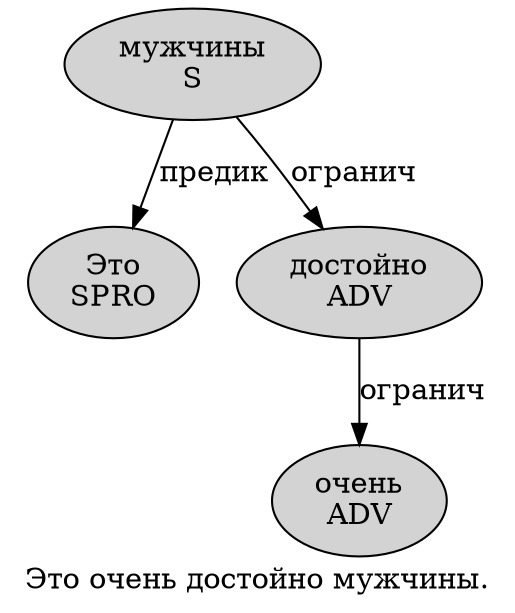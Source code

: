 digraph SENTENCE_1693 {
	graph [label="Это очень достойно мужчины."]
	node [style=filled]
		0 [label="Это
SPRO" color="" fillcolor=lightgray penwidth=1 shape=ellipse]
		1 [label="очень
ADV" color="" fillcolor=lightgray penwidth=1 shape=ellipse]
		2 [label="достойно
ADV" color="" fillcolor=lightgray penwidth=1 shape=ellipse]
		3 [label="мужчины
S" color="" fillcolor=lightgray penwidth=1 shape=ellipse]
			3 -> 0 [label="предик"]
			3 -> 2 [label="огранич"]
			2 -> 1 [label="огранич"]
}